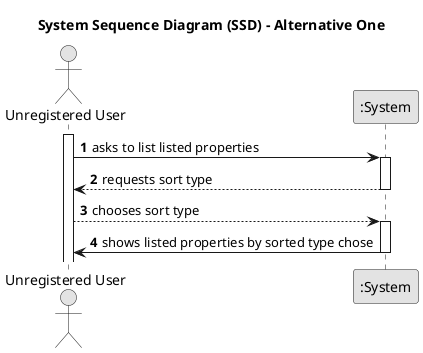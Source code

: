 @startuml
skinparam monochrome true
skinparam packageStyle rectangle
skinparam shadowing false

title System Sequence Diagram (SSD) - Alternative One

autonumber

actor "Unregistered User" as User
participant ":System" as System

activate User

    User -> System : asks to list listed properties
    activate System

        System --> User : requests sort type
    deactivate System

    User --> System : chooses sort type
    activate System

        System -> User : shows listed properties by sorted type chose
    deactivate System

@enduml